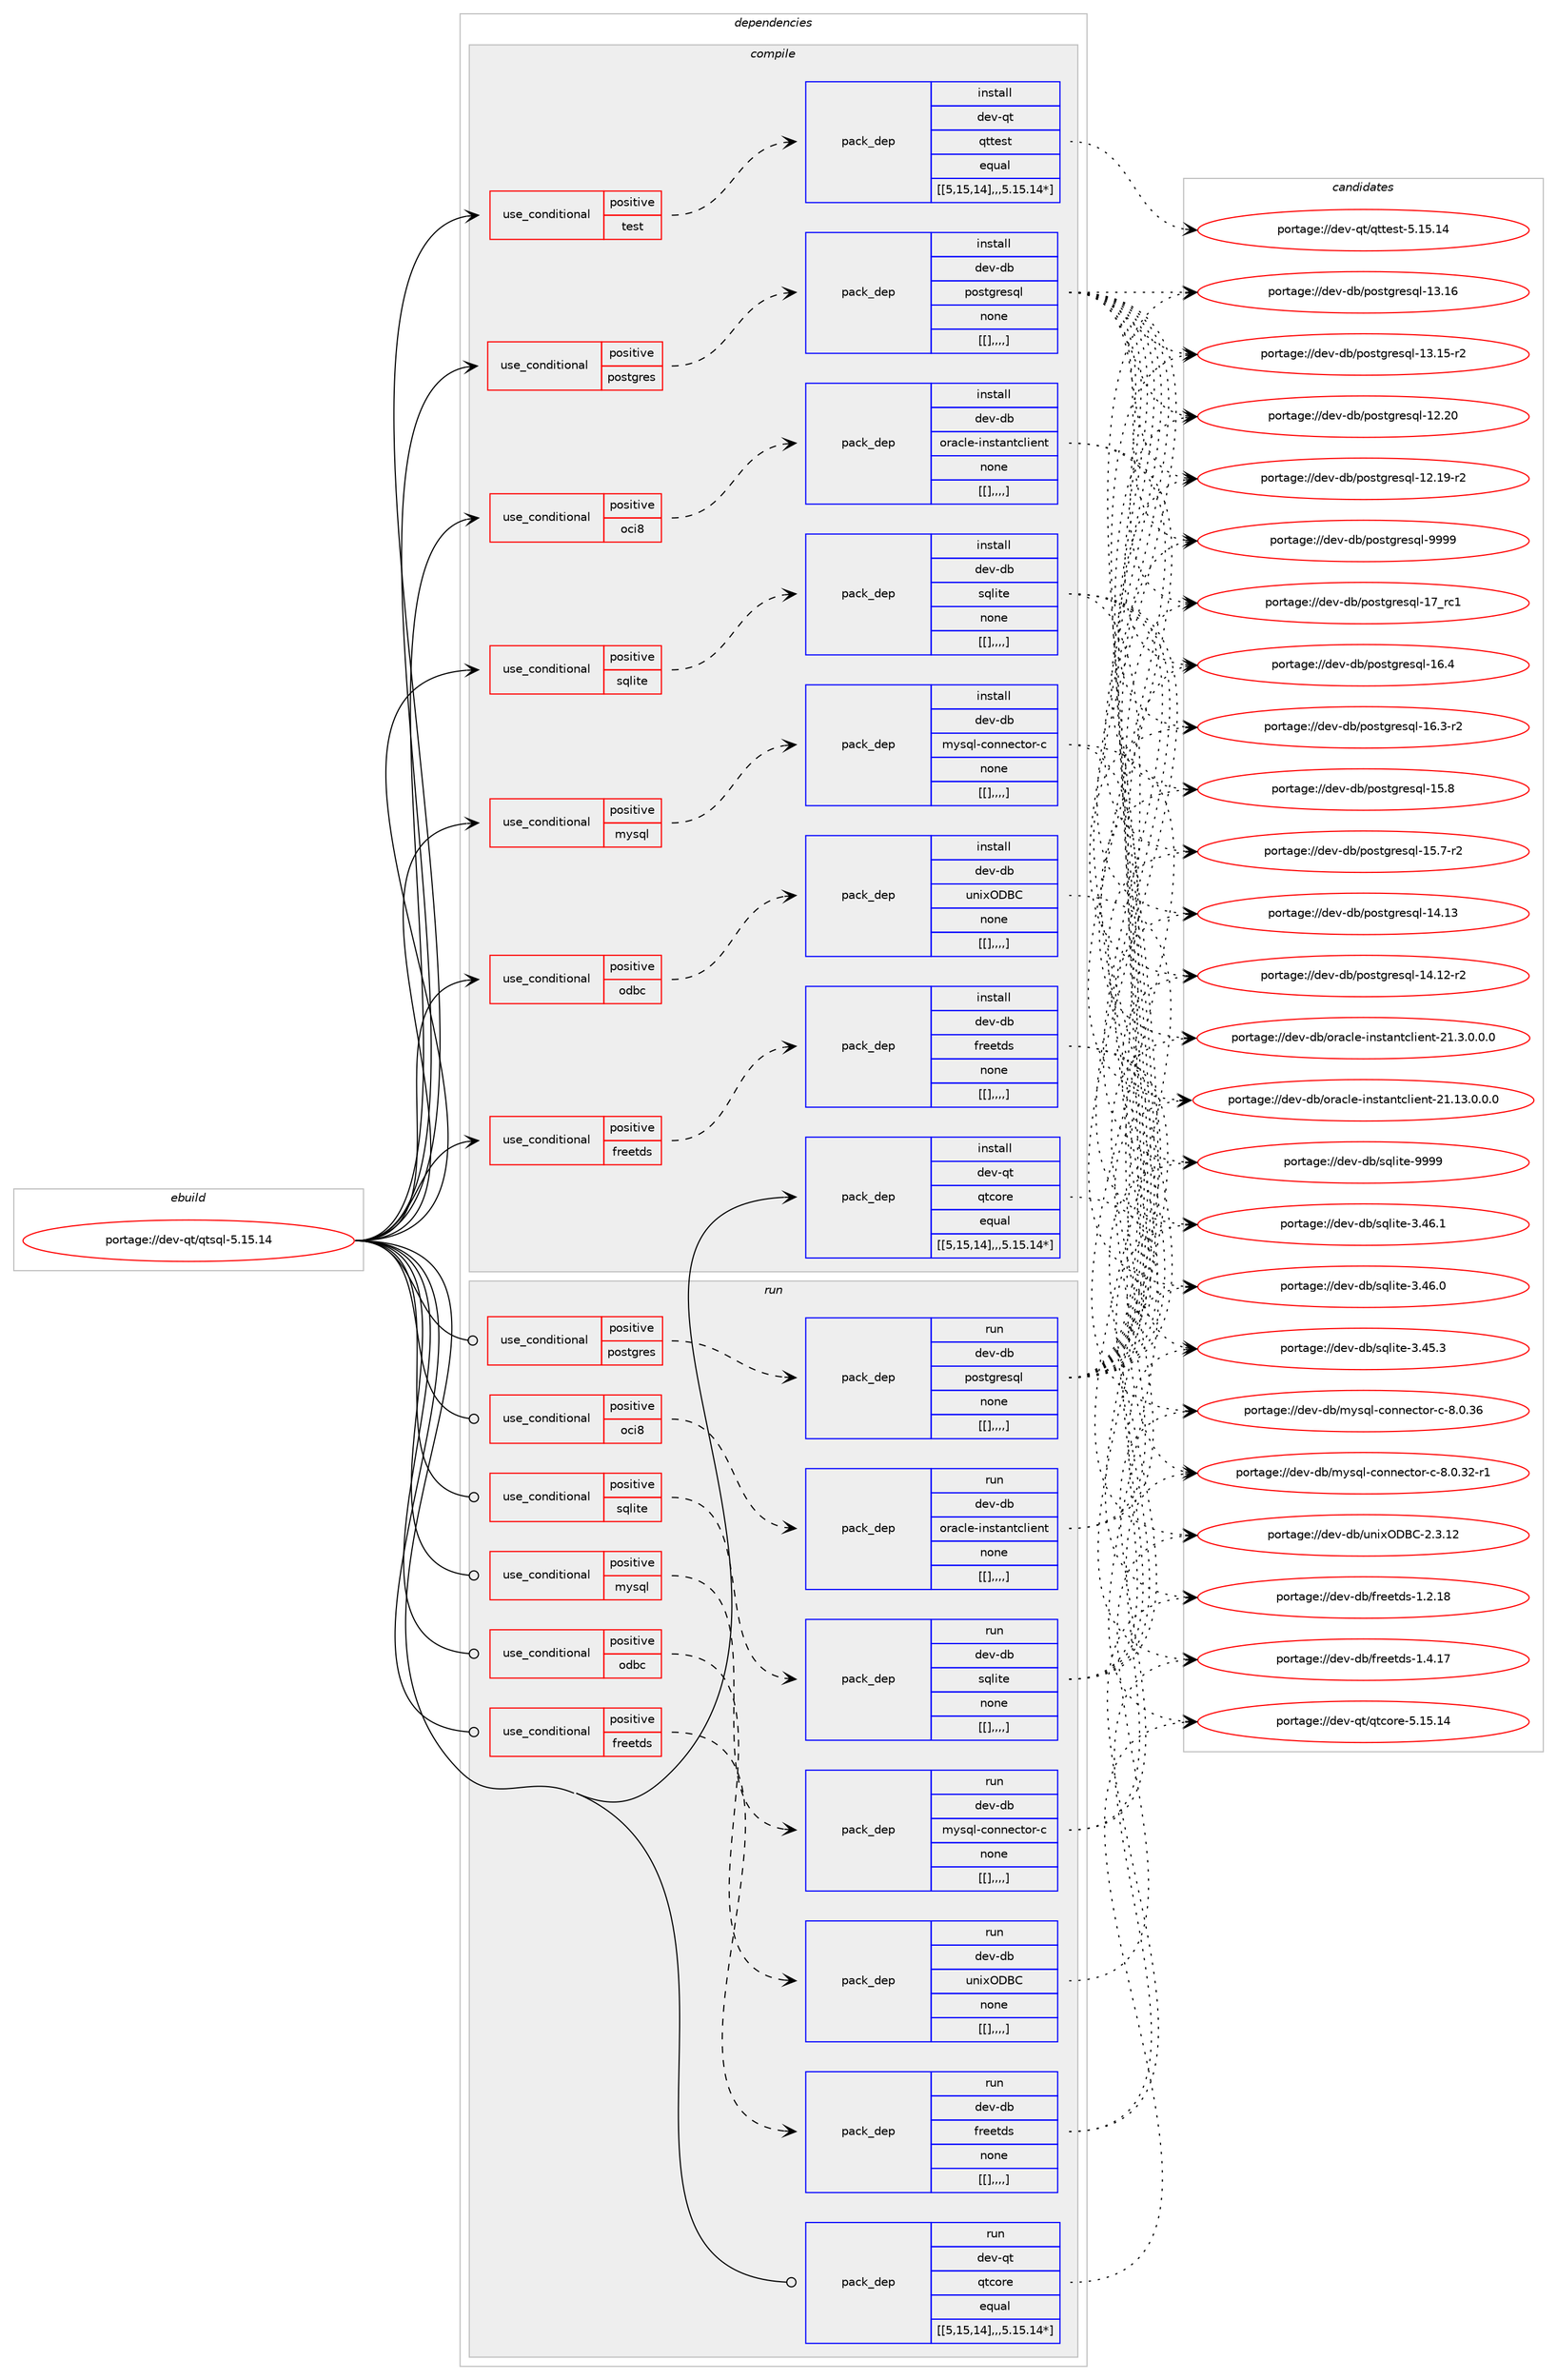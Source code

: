 digraph prolog {

# *************
# Graph options
# *************

newrank=true;
concentrate=true;
compound=true;
graph [rankdir=LR,fontname=Helvetica,fontsize=10,ranksep=1.5];#, ranksep=2.5, nodesep=0.2];
edge  [arrowhead=vee];
node  [fontname=Helvetica,fontsize=10];

# **********
# The ebuild
# **********

subgraph cluster_leftcol {
color=gray;
label=<<i>ebuild</i>>;
id [label="portage://dev-qt/qtsql-5.15.14", color=red, width=4, href="../dev-qt/qtsql-5.15.14.svg"];
}

# ****************
# The dependencies
# ****************

subgraph cluster_midcol {
color=gray;
label=<<i>dependencies</i>>;
subgraph cluster_compile {
fillcolor="#eeeeee";
style=filled;
label=<<i>compile</i>>;
subgraph cond43483 {
dependency173156 [label=<<TABLE BORDER="0" CELLBORDER="1" CELLSPACING="0" CELLPADDING="4"><TR><TD ROWSPAN="3" CELLPADDING="10">use_conditional</TD></TR><TR><TD>positive</TD></TR><TR><TD>freetds</TD></TR></TABLE>>, shape=none, color=red];
subgraph pack128407 {
dependency173157 [label=<<TABLE BORDER="0" CELLBORDER="1" CELLSPACING="0" CELLPADDING="4" WIDTH="220"><TR><TD ROWSPAN="6" CELLPADDING="30">pack_dep</TD></TR><TR><TD WIDTH="110">install</TD></TR><TR><TD>dev-db</TD></TR><TR><TD>freetds</TD></TR><TR><TD>none</TD></TR><TR><TD>[[],,,,]</TD></TR></TABLE>>, shape=none, color=blue];
}
dependency173156:e -> dependency173157:w [weight=20,style="dashed",arrowhead="vee"];
}
id:e -> dependency173156:w [weight=20,style="solid",arrowhead="vee"];
subgraph cond43484 {
dependency173158 [label=<<TABLE BORDER="0" CELLBORDER="1" CELLSPACING="0" CELLPADDING="4"><TR><TD ROWSPAN="3" CELLPADDING="10">use_conditional</TD></TR><TR><TD>positive</TD></TR><TR><TD>mysql</TD></TR></TABLE>>, shape=none, color=red];
subgraph pack128408 {
dependency173159 [label=<<TABLE BORDER="0" CELLBORDER="1" CELLSPACING="0" CELLPADDING="4" WIDTH="220"><TR><TD ROWSPAN="6" CELLPADDING="30">pack_dep</TD></TR><TR><TD WIDTH="110">install</TD></TR><TR><TD>dev-db</TD></TR><TR><TD>mysql-connector-c</TD></TR><TR><TD>none</TD></TR><TR><TD>[[],,,,]</TD></TR></TABLE>>, shape=none, color=blue];
}
dependency173158:e -> dependency173159:w [weight=20,style="dashed",arrowhead="vee"];
}
id:e -> dependency173158:w [weight=20,style="solid",arrowhead="vee"];
subgraph cond43485 {
dependency173160 [label=<<TABLE BORDER="0" CELLBORDER="1" CELLSPACING="0" CELLPADDING="4"><TR><TD ROWSPAN="3" CELLPADDING="10">use_conditional</TD></TR><TR><TD>positive</TD></TR><TR><TD>oci8</TD></TR></TABLE>>, shape=none, color=red];
subgraph pack128409 {
dependency173161 [label=<<TABLE BORDER="0" CELLBORDER="1" CELLSPACING="0" CELLPADDING="4" WIDTH="220"><TR><TD ROWSPAN="6" CELLPADDING="30">pack_dep</TD></TR><TR><TD WIDTH="110">install</TD></TR><TR><TD>dev-db</TD></TR><TR><TD>oracle-instantclient</TD></TR><TR><TD>none</TD></TR><TR><TD>[[],,,,]</TD></TR></TABLE>>, shape=none, color=blue];
}
dependency173160:e -> dependency173161:w [weight=20,style="dashed",arrowhead="vee"];
}
id:e -> dependency173160:w [weight=20,style="solid",arrowhead="vee"];
subgraph cond43486 {
dependency173162 [label=<<TABLE BORDER="0" CELLBORDER="1" CELLSPACING="0" CELLPADDING="4"><TR><TD ROWSPAN="3" CELLPADDING="10">use_conditional</TD></TR><TR><TD>positive</TD></TR><TR><TD>odbc</TD></TR></TABLE>>, shape=none, color=red];
subgraph pack128410 {
dependency173163 [label=<<TABLE BORDER="0" CELLBORDER="1" CELLSPACING="0" CELLPADDING="4" WIDTH="220"><TR><TD ROWSPAN="6" CELLPADDING="30">pack_dep</TD></TR><TR><TD WIDTH="110">install</TD></TR><TR><TD>dev-db</TD></TR><TR><TD>unixODBC</TD></TR><TR><TD>none</TD></TR><TR><TD>[[],,,,]</TD></TR></TABLE>>, shape=none, color=blue];
}
dependency173162:e -> dependency173163:w [weight=20,style="dashed",arrowhead="vee"];
}
id:e -> dependency173162:w [weight=20,style="solid",arrowhead="vee"];
subgraph cond43487 {
dependency173164 [label=<<TABLE BORDER="0" CELLBORDER="1" CELLSPACING="0" CELLPADDING="4"><TR><TD ROWSPAN="3" CELLPADDING="10">use_conditional</TD></TR><TR><TD>positive</TD></TR><TR><TD>postgres</TD></TR></TABLE>>, shape=none, color=red];
subgraph pack128411 {
dependency173165 [label=<<TABLE BORDER="0" CELLBORDER="1" CELLSPACING="0" CELLPADDING="4" WIDTH="220"><TR><TD ROWSPAN="6" CELLPADDING="30">pack_dep</TD></TR><TR><TD WIDTH="110">install</TD></TR><TR><TD>dev-db</TD></TR><TR><TD>postgresql</TD></TR><TR><TD>none</TD></TR><TR><TD>[[],,,,]</TD></TR></TABLE>>, shape=none, color=blue];
}
dependency173164:e -> dependency173165:w [weight=20,style="dashed",arrowhead="vee"];
}
id:e -> dependency173164:w [weight=20,style="solid",arrowhead="vee"];
subgraph cond43488 {
dependency173166 [label=<<TABLE BORDER="0" CELLBORDER="1" CELLSPACING="0" CELLPADDING="4"><TR><TD ROWSPAN="3" CELLPADDING="10">use_conditional</TD></TR><TR><TD>positive</TD></TR><TR><TD>sqlite</TD></TR></TABLE>>, shape=none, color=red];
subgraph pack128412 {
dependency173167 [label=<<TABLE BORDER="0" CELLBORDER="1" CELLSPACING="0" CELLPADDING="4" WIDTH="220"><TR><TD ROWSPAN="6" CELLPADDING="30">pack_dep</TD></TR><TR><TD WIDTH="110">install</TD></TR><TR><TD>dev-db</TD></TR><TR><TD>sqlite</TD></TR><TR><TD>none</TD></TR><TR><TD>[[],,,,]</TD></TR></TABLE>>, shape=none, color=blue];
}
dependency173166:e -> dependency173167:w [weight=20,style="dashed",arrowhead="vee"];
}
id:e -> dependency173166:w [weight=20,style="solid",arrowhead="vee"];
subgraph cond43489 {
dependency173168 [label=<<TABLE BORDER="0" CELLBORDER="1" CELLSPACING="0" CELLPADDING="4"><TR><TD ROWSPAN="3" CELLPADDING="10">use_conditional</TD></TR><TR><TD>positive</TD></TR><TR><TD>test</TD></TR></TABLE>>, shape=none, color=red];
subgraph pack128413 {
dependency173169 [label=<<TABLE BORDER="0" CELLBORDER="1" CELLSPACING="0" CELLPADDING="4" WIDTH="220"><TR><TD ROWSPAN="6" CELLPADDING="30">pack_dep</TD></TR><TR><TD WIDTH="110">install</TD></TR><TR><TD>dev-qt</TD></TR><TR><TD>qttest</TD></TR><TR><TD>equal</TD></TR><TR><TD>[[5,15,14],,,5.15.14*]</TD></TR></TABLE>>, shape=none, color=blue];
}
dependency173168:e -> dependency173169:w [weight=20,style="dashed",arrowhead="vee"];
}
id:e -> dependency173168:w [weight=20,style="solid",arrowhead="vee"];
subgraph pack128414 {
dependency173170 [label=<<TABLE BORDER="0" CELLBORDER="1" CELLSPACING="0" CELLPADDING="4" WIDTH="220"><TR><TD ROWSPAN="6" CELLPADDING="30">pack_dep</TD></TR><TR><TD WIDTH="110">install</TD></TR><TR><TD>dev-qt</TD></TR><TR><TD>qtcore</TD></TR><TR><TD>equal</TD></TR><TR><TD>[[5,15,14],,,5.15.14*]</TD></TR></TABLE>>, shape=none, color=blue];
}
id:e -> dependency173170:w [weight=20,style="solid",arrowhead="vee"];
}
subgraph cluster_compileandrun {
fillcolor="#eeeeee";
style=filled;
label=<<i>compile and run</i>>;
}
subgraph cluster_run {
fillcolor="#eeeeee";
style=filled;
label=<<i>run</i>>;
subgraph cond43490 {
dependency173171 [label=<<TABLE BORDER="0" CELLBORDER="1" CELLSPACING="0" CELLPADDING="4"><TR><TD ROWSPAN="3" CELLPADDING="10">use_conditional</TD></TR><TR><TD>positive</TD></TR><TR><TD>freetds</TD></TR></TABLE>>, shape=none, color=red];
subgraph pack128415 {
dependency173172 [label=<<TABLE BORDER="0" CELLBORDER="1" CELLSPACING="0" CELLPADDING="4" WIDTH="220"><TR><TD ROWSPAN="6" CELLPADDING="30">pack_dep</TD></TR><TR><TD WIDTH="110">run</TD></TR><TR><TD>dev-db</TD></TR><TR><TD>freetds</TD></TR><TR><TD>none</TD></TR><TR><TD>[[],,,,]</TD></TR></TABLE>>, shape=none, color=blue];
}
dependency173171:e -> dependency173172:w [weight=20,style="dashed",arrowhead="vee"];
}
id:e -> dependency173171:w [weight=20,style="solid",arrowhead="odot"];
subgraph cond43491 {
dependency173173 [label=<<TABLE BORDER="0" CELLBORDER="1" CELLSPACING="0" CELLPADDING="4"><TR><TD ROWSPAN="3" CELLPADDING="10">use_conditional</TD></TR><TR><TD>positive</TD></TR><TR><TD>mysql</TD></TR></TABLE>>, shape=none, color=red];
subgraph pack128416 {
dependency173174 [label=<<TABLE BORDER="0" CELLBORDER="1" CELLSPACING="0" CELLPADDING="4" WIDTH="220"><TR><TD ROWSPAN="6" CELLPADDING="30">pack_dep</TD></TR><TR><TD WIDTH="110">run</TD></TR><TR><TD>dev-db</TD></TR><TR><TD>mysql-connector-c</TD></TR><TR><TD>none</TD></TR><TR><TD>[[],,,,]</TD></TR></TABLE>>, shape=none, color=blue];
}
dependency173173:e -> dependency173174:w [weight=20,style="dashed",arrowhead="vee"];
}
id:e -> dependency173173:w [weight=20,style="solid",arrowhead="odot"];
subgraph cond43492 {
dependency173175 [label=<<TABLE BORDER="0" CELLBORDER="1" CELLSPACING="0" CELLPADDING="4"><TR><TD ROWSPAN="3" CELLPADDING="10">use_conditional</TD></TR><TR><TD>positive</TD></TR><TR><TD>oci8</TD></TR></TABLE>>, shape=none, color=red];
subgraph pack128417 {
dependency173176 [label=<<TABLE BORDER="0" CELLBORDER="1" CELLSPACING="0" CELLPADDING="4" WIDTH="220"><TR><TD ROWSPAN="6" CELLPADDING="30">pack_dep</TD></TR><TR><TD WIDTH="110">run</TD></TR><TR><TD>dev-db</TD></TR><TR><TD>oracle-instantclient</TD></TR><TR><TD>none</TD></TR><TR><TD>[[],,,,]</TD></TR></TABLE>>, shape=none, color=blue];
}
dependency173175:e -> dependency173176:w [weight=20,style="dashed",arrowhead="vee"];
}
id:e -> dependency173175:w [weight=20,style="solid",arrowhead="odot"];
subgraph cond43493 {
dependency173177 [label=<<TABLE BORDER="0" CELLBORDER="1" CELLSPACING="0" CELLPADDING="4"><TR><TD ROWSPAN="3" CELLPADDING="10">use_conditional</TD></TR><TR><TD>positive</TD></TR><TR><TD>odbc</TD></TR></TABLE>>, shape=none, color=red];
subgraph pack128418 {
dependency173178 [label=<<TABLE BORDER="0" CELLBORDER="1" CELLSPACING="0" CELLPADDING="4" WIDTH="220"><TR><TD ROWSPAN="6" CELLPADDING="30">pack_dep</TD></TR><TR><TD WIDTH="110">run</TD></TR><TR><TD>dev-db</TD></TR><TR><TD>unixODBC</TD></TR><TR><TD>none</TD></TR><TR><TD>[[],,,,]</TD></TR></TABLE>>, shape=none, color=blue];
}
dependency173177:e -> dependency173178:w [weight=20,style="dashed",arrowhead="vee"];
}
id:e -> dependency173177:w [weight=20,style="solid",arrowhead="odot"];
subgraph cond43494 {
dependency173179 [label=<<TABLE BORDER="0" CELLBORDER="1" CELLSPACING="0" CELLPADDING="4"><TR><TD ROWSPAN="3" CELLPADDING="10">use_conditional</TD></TR><TR><TD>positive</TD></TR><TR><TD>postgres</TD></TR></TABLE>>, shape=none, color=red];
subgraph pack128419 {
dependency173180 [label=<<TABLE BORDER="0" CELLBORDER="1" CELLSPACING="0" CELLPADDING="4" WIDTH="220"><TR><TD ROWSPAN="6" CELLPADDING="30">pack_dep</TD></TR><TR><TD WIDTH="110">run</TD></TR><TR><TD>dev-db</TD></TR><TR><TD>postgresql</TD></TR><TR><TD>none</TD></TR><TR><TD>[[],,,,]</TD></TR></TABLE>>, shape=none, color=blue];
}
dependency173179:e -> dependency173180:w [weight=20,style="dashed",arrowhead="vee"];
}
id:e -> dependency173179:w [weight=20,style="solid",arrowhead="odot"];
subgraph cond43495 {
dependency173181 [label=<<TABLE BORDER="0" CELLBORDER="1" CELLSPACING="0" CELLPADDING="4"><TR><TD ROWSPAN="3" CELLPADDING="10">use_conditional</TD></TR><TR><TD>positive</TD></TR><TR><TD>sqlite</TD></TR></TABLE>>, shape=none, color=red];
subgraph pack128420 {
dependency173182 [label=<<TABLE BORDER="0" CELLBORDER="1" CELLSPACING="0" CELLPADDING="4" WIDTH="220"><TR><TD ROWSPAN="6" CELLPADDING="30">pack_dep</TD></TR><TR><TD WIDTH="110">run</TD></TR><TR><TD>dev-db</TD></TR><TR><TD>sqlite</TD></TR><TR><TD>none</TD></TR><TR><TD>[[],,,,]</TD></TR></TABLE>>, shape=none, color=blue];
}
dependency173181:e -> dependency173182:w [weight=20,style="dashed",arrowhead="vee"];
}
id:e -> dependency173181:w [weight=20,style="solid",arrowhead="odot"];
subgraph pack128421 {
dependency173183 [label=<<TABLE BORDER="0" CELLBORDER="1" CELLSPACING="0" CELLPADDING="4" WIDTH="220"><TR><TD ROWSPAN="6" CELLPADDING="30">pack_dep</TD></TR><TR><TD WIDTH="110">run</TD></TR><TR><TD>dev-qt</TD></TR><TR><TD>qtcore</TD></TR><TR><TD>equal</TD></TR><TR><TD>[[5,15,14],,,5.15.14*]</TD></TR></TABLE>>, shape=none, color=blue];
}
id:e -> dependency173183:w [weight=20,style="solid",arrowhead="odot"];
}
}

# **************
# The candidates
# **************

subgraph cluster_choices {
rank=same;
color=gray;
label=<<i>candidates</i>>;

subgraph choice128407 {
color=black;
nodesep=1;
choice10010111845100984710211410110111610011545494652464955 [label="portage://dev-db/freetds-1.4.17", color=red, width=4,href="../dev-db/freetds-1.4.17.svg"];
choice10010111845100984710211410110111610011545494650464956 [label="portage://dev-db/freetds-1.2.18", color=red, width=4,href="../dev-db/freetds-1.2.18.svg"];
dependency173157:e -> choice10010111845100984710211410110111610011545494652464955:w [style=dotted,weight="100"];
dependency173157:e -> choice10010111845100984710211410110111610011545494650464956:w [style=dotted,weight="100"];
}
subgraph choice128408 {
color=black;
nodesep=1;
choice100101118451009847109121115113108459911111011010199116111114459945564648465154 [label="portage://dev-db/mysql-connector-c-8.0.36", color=red, width=4,href="../dev-db/mysql-connector-c-8.0.36.svg"];
choice1001011184510098471091211151131084599111110110101991161111144599455646484651504511449 [label="portage://dev-db/mysql-connector-c-8.0.32-r1", color=red, width=4,href="../dev-db/mysql-connector-c-8.0.32-r1.svg"];
dependency173159:e -> choice100101118451009847109121115113108459911111011010199116111114459945564648465154:w [style=dotted,weight="100"];
dependency173159:e -> choice1001011184510098471091211151131084599111110110101991161111144599455646484651504511449:w [style=dotted,weight="100"];
}
subgraph choice128409 {
color=black;
nodesep=1;
choice1001011184510098471111149799108101451051101151169711011699108105101110116455049464951464846484648 [label="portage://dev-db/oracle-instantclient-21.13.0.0.0", color=red, width=4,href="../dev-db/oracle-instantclient-21.13.0.0.0.svg"];
choice10010111845100984711111497991081014510511011511697110116991081051011101164550494651464846484648 [label="portage://dev-db/oracle-instantclient-21.3.0.0.0", color=red, width=4,href="../dev-db/oracle-instantclient-21.3.0.0.0.svg"];
dependency173161:e -> choice1001011184510098471111149799108101451051101151169711011699108105101110116455049464951464846484648:w [style=dotted,weight="100"];
dependency173161:e -> choice10010111845100984711111497991081014510511011511697110116991081051011101164550494651464846484648:w [style=dotted,weight="100"];
}
subgraph choice128410 {
color=black;
nodesep=1;
choice1001011184510098471171101051207968666745504651464950 [label="portage://dev-db/unixODBC-2.3.12", color=red, width=4,href="../dev-db/unixODBC-2.3.12.svg"];
dependency173163:e -> choice1001011184510098471171101051207968666745504651464950:w [style=dotted,weight="100"];
}
subgraph choice128411 {
color=black;
nodesep=1;
choice1001011184510098471121111151161031141011151131084557575757 [label="portage://dev-db/postgresql-9999", color=red, width=4,href="../dev-db/postgresql-9999.svg"];
choice100101118451009847112111115116103114101115113108454955951149949 [label="portage://dev-db/postgresql-17_rc1", color=red, width=4,href="../dev-db/postgresql-17_rc1.svg"];
choice1001011184510098471121111151161031141011151131084549544652 [label="portage://dev-db/postgresql-16.4", color=red, width=4,href="../dev-db/postgresql-16.4.svg"];
choice10010111845100984711211111511610311410111511310845495446514511450 [label="portage://dev-db/postgresql-16.3-r2", color=red, width=4,href="../dev-db/postgresql-16.3-r2.svg"];
choice1001011184510098471121111151161031141011151131084549534656 [label="portage://dev-db/postgresql-15.8", color=red, width=4,href="../dev-db/postgresql-15.8.svg"];
choice10010111845100984711211111511610311410111511310845495346554511450 [label="portage://dev-db/postgresql-15.7-r2", color=red, width=4,href="../dev-db/postgresql-15.7-r2.svg"];
choice100101118451009847112111115116103114101115113108454952464951 [label="portage://dev-db/postgresql-14.13", color=red, width=4,href="../dev-db/postgresql-14.13.svg"];
choice1001011184510098471121111151161031141011151131084549524649504511450 [label="portage://dev-db/postgresql-14.12-r2", color=red, width=4,href="../dev-db/postgresql-14.12-r2.svg"];
choice100101118451009847112111115116103114101115113108454951464954 [label="portage://dev-db/postgresql-13.16", color=red, width=4,href="../dev-db/postgresql-13.16.svg"];
choice1001011184510098471121111151161031141011151131084549514649534511450 [label="portage://dev-db/postgresql-13.15-r2", color=red, width=4,href="../dev-db/postgresql-13.15-r2.svg"];
choice100101118451009847112111115116103114101115113108454950465048 [label="portage://dev-db/postgresql-12.20", color=red, width=4,href="../dev-db/postgresql-12.20.svg"];
choice1001011184510098471121111151161031141011151131084549504649574511450 [label="portage://dev-db/postgresql-12.19-r2", color=red, width=4,href="../dev-db/postgresql-12.19-r2.svg"];
dependency173165:e -> choice1001011184510098471121111151161031141011151131084557575757:w [style=dotted,weight="100"];
dependency173165:e -> choice100101118451009847112111115116103114101115113108454955951149949:w [style=dotted,weight="100"];
dependency173165:e -> choice1001011184510098471121111151161031141011151131084549544652:w [style=dotted,weight="100"];
dependency173165:e -> choice10010111845100984711211111511610311410111511310845495446514511450:w [style=dotted,weight="100"];
dependency173165:e -> choice1001011184510098471121111151161031141011151131084549534656:w [style=dotted,weight="100"];
dependency173165:e -> choice10010111845100984711211111511610311410111511310845495346554511450:w [style=dotted,weight="100"];
dependency173165:e -> choice100101118451009847112111115116103114101115113108454952464951:w [style=dotted,weight="100"];
dependency173165:e -> choice1001011184510098471121111151161031141011151131084549524649504511450:w [style=dotted,weight="100"];
dependency173165:e -> choice100101118451009847112111115116103114101115113108454951464954:w [style=dotted,weight="100"];
dependency173165:e -> choice1001011184510098471121111151161031141011151131084549514649534511450:w [style=dotted,weight="100"];
dependency173165:e -> choice100101118451009847112111115116103114101115113108454950465048:w [style=dotted,weight="100"];
dependency173165:e -> choice1001011184510098471121111151161031141011151131084549504649574511450:w [style=dotted,weight="100"];
}
subgraph choice128412 {
color=black;
nodesep=1;
choice1001011184510098471151131081051161014557575757 [label="portage://dev-db/sqlite-9999", color=red, width=4,href="../dev-db/sqlite-9999.svg"];
choice10010111845100984711511310810511610145514652544649 [label="portage://dev-db/sqlite-3.46.1", color=red, width=4,href="../dev-db/sqlite-3.46.1.svg"];
choice10010111845100984711511310810511610145514652544648 [label="portage://dev-db/sqlite-3.46.0", color=red, width=4,href="../dev-db/sqlite-3.46.0.svg"];
choice10010111845100984711511310810511610145514652534651 [label="portage://dev-db/sqlite-3.45.3", color=red, width=4,href="../dev-db/sqlite-3.45.3.svg"];
dependency173167:e -> choice1001011184510098471151131081051161014557575757:w [style=dotted,weight="100"];
dependency173167:e -> choice10010111845100984711511310810511610145514652544649:w [style=dotted,weight="100"];
dependency173167:e -> choice10010111845100984711511310810511610145514652544648:w [style=dotted,weight="100"];
dependency173167:e -> choice10010111845100984711511310810511610145514652534651:w [style=dotted,weight="100"];
}
subgraph choice128413 {
color=black;
nodesep=1;
choice10010111845113116471131161161011151164553464953464952 [label="portage://dev-qt/qttest-5.15.14", color=red, width=4,href="../dev-qt/qttest-5.15.14.svg"];
dependency173169:e -> choice10010111845113116471131161161011151164553464953464952:w [style=dotted,weight="100"];
}
subgraph choice128414 {
color=black;
nodesep=1;
choice1001011184511311647113116991111141014553464953464952 [label="portage://dev-qt/qtcore-5.15.14", color=red, width=4,href="../dev-qt/qtcore-5.15.14.svg"];
dependency173170:e -> choice1001011184511311647113116991111141014553464953464952:w [style=dotted,weight="100"];
}
subgraph choice128415 {
color=black;
nodesep=1;
choice10010111845100984710211410110111610011545494652464955 [label="portage://dev-db/freetds-1.4.17", color=red, width=4,href="../dev-db/freetds-1.4.17.svg"];
choice10010111845100984710211410110111610011545494650464956 [label="portage://dev-db/freetds-1.2.18", color=red, width=4,href="../dev-db/freetds-1.2.18.svg"];
dependency173172:e -> choice10010111845100984710211410110111610011545494652464955:w [style=dotted,weight="100"];
dependency173172:e -> choice10010111845100984710211410110111610011545494650464956:w [style=dotted,weight="100"];
}
subgraph choice128416 {
color=black;
nodesep=1;
choice100101118451009847109121115113108459911111011010199116111114459945564648465154 [label="portage://dev-db/mysql-connector-c-8.0.36", color=red, width=4,href="../dev-db/mysql-connector-c-8.0.36.svg"];
choice1001011184510098471091211151131084599111110110101991161111144599455646484651504511449 [label="portage://dev-db/mysql-connector-c-8.0.32-r1", color=red, width=4,href="../dev-db/mysql-connector-c-8.0.32-r1.svg"];
dependency173174:e -> choice100101118451009847109121115113108459911111011010199116111114459945564648465154:w [style=dotted,weight="100"];
dependency173174:e -> choice1001011184510098471091211151131084599111110110101991161111144599455646484651504511449:w [style=dotted,weight="100"];
}
subgraph choice128417 {
color=black;
nodesep=1;
choice1001011184510098471111149799108101451051101151169711011699108105101110116455049464951464846484648 [label="portage://dev-db/oracle-instantclient-21.13.0.0.0", color=red, width=4,href="../dev-db/oracle-instantclient-21.13.0.0.0.svg"];
choice10010111845100984711111497991081014510511011511697110116991081051011101164550494651464846484648 [label="portage://dev-db/oracle-instantclient-21.3.0.0.0", color=red, width=4,href="../dev-db/oracle-instantclient-21.3.0.0.0.svg"];
dependency173176:e -> choice1001011184510098471111149799108101451051101151169711011699108105101110116455049464951464846484648:w [style=dotted,weight="100"];
dependency173176:e -> choice10010111845100984711111497991081014510511011511697110116991081051011101164550494651464846484648:w [style=dotted,weight="100"];
}
subgraph choice128418 {
color=black;
nodesep=1;
choice1001011184510098471171101051207968666745504651464950 [label="portage://dev-db/unixODBC-2.3.12", color=red, width=4,href="../dev-db/unixODBC-2.3.12.svg"];
dependency173178:e -> choice1001011184510098471171101051207968666745504651464950:w [style=dotted,weight="100"];
}
subgraph choice128419 {
color=black;
nodesep=1;
choice1001011184510098471121111151161031141011151131084557575757 [label="portage://dev-db/postgresql-9999", color=red, width=4,href="../dev-db/postgresql-9999.svg"];
choice100101118451009847112111115116103114101115113108454955951149949 [label="portage://dev-db/postgresql-17_rc1", color=red, width=4,href="../dev-db/postgresql-17_rc1.svg"];
choice1001011184510098471121111151161031141011151131084549544652 [label="portage://dev-db/postgresql-16.4", color=red, width=4,href="../dev-db/postgresql-16.4.svg"];
choice10010111845100984711211111511610311410111511310845495446514511450 [label="portage://dev-db/postgresql-16.3-r2", color=red, width=4,href="../dev-db/postgresql-16.3-r2.svg"];
choice1001011184510098471121111151161031141011151131084549534656 [label="portage://dev-db/postgresql-15.8", color=red, width=4,href="../dev-db/postgresql-15.8.svg"];
choice10010111845100984711211111511610311410111511310845495346554511450 [label="portage://dev-db/postgresql-15.7-r2", color=red, width=4,href="../dev-db/postgresql-15.7-r2.svg"];
choice100101118451009847112111115116103114101115113108454952464951 [label="portage://dev-db/postgresql-14.13", color=red, width=4,href="../dev-db/postgresql-14.13.svg"];
choice1001011184510098471121111151161031141011151131084549524649504511450 [label="portage://dev-db/postgresql-14.12-r2", color=red, width=4,href="../dev-db/postgresql-14.12-r2.svg"];
choice100101118451009847112111115116103114101115113108454951464954 [label="portage://dev-db/postgresql-13.16", color=red, width=4,href="../dev-db/postgresql-13.16.svg"];
choice1001011184510098471121111151161031141011151131084549514649534511450 [label="portage://dev-db/postgresql-13.15-r2", color=red, width=4,href="../dev-db/postgresql-13.15-r2.svg"];
choice100101118451009847112111115116103114101115113108454950465048 [label="portage://dev-db/postgresql-12.20", color=red, width=4,href="../dev-db/postgresql-12.20.svg"];
choice1001011184510098471121111151161031141011151131084549504649574511450 [label="portage://dev-db/postgresql-12.19-r2", color=red, width=4,href="../dev-db/postgresql-12.19-r2.svg"];
dependency173180:e -> choice1001011184510098471121111151161031141011151131084557575757:w [style=dotted,weight="100"];
dependency173180:e -> choice100101118451009847112111115116103114101115113108454955951149949:w [style=dotted,weight="100"];
dependency173180:e -> choice1001011184510098471121111151161031141011151131084549544652:w [style=dotted,weight="100"];
dependency173180:e -> choice10010111845100984711211111511610311410111511310845495446514511450:w [style=dotted,weight="100"];
dependency173180:e -> choice1001011184510098471121111151161031141011151131084549534656:w [style=dotted,weight="100"];
dependency173180:e -> choice10010111845100984711211111511610311410111511310845495346554511450:w [style=dotted,weight="100"];
dependency173180:e -> choice100101118451009847112111115116103114101115113108454952464951:w [style=dotted,weight="100"];
dependency173180:e -> choice1001011184510098471121111151161031141011151131084549524649504511450:w [style=dotted,weight="100"];
dependency173180:e -> choice100101118451009847112111115116103114101115113108454951464954:w [style=dotted,weight="100"];
dependency173180:e -> choice1001011184510098471121111151161031141011151131084549514649534511450:w [style=dotted,weight="100"];
dependency173180:e -> choice100101118451009847112111115116103114101115113108454950465048:w [style=dotted,weight="100"];
dependency173180:e -> choice1001011184510098471121111151161031141011151131084549504649574511450:w [style=dotted,weight="100"];
}
subgraph choice128420 {
color=black;
nodesep=1;
choice1001011184510098471151131081051161014557575757 [label="portage://dev-db/sqlite-9999", color=red, width=4,href="../dev-db/sqlite-9999.svg"];
choice10010111845100984711511310810511610145514652544649 [label="portage://dev-db/sqlite-3.46.1", color=red, width=4,href="../dev-db/sqlite-3.46.1.svg"];
choice10010111845100984711511310810511610145514652544648 [label="portage://dev-db/sqlite-3.46.0", color=red, width=4,href="../dev-db/sqlite-3.46.0.svg"];
choice10010111845100984711511310810511610145514652534651 [label="portage://dev-db/sqlite-3.45.3", color=red, width=4,href="../dev-db/sqlite-3.45.3.svg"];
dependency173182:e -> choice1001011184510098471151131081051161014557575757:w [style=dotted,weight="100"];
dependency173182:e -> choice10010111845100984711511310810511610145514652544649:w [style=dotted,weight="100"];
dependency173182:e -> choice10010111845100984711511310810511610145514652544648:w [style=dotted,weight="100"];
dependency173182:e -> choice10010111845100984711511310810511610145514652534651:w [style=dotted,weight="100"];
}
subgraph choice128421 {
color=black;
nodesep=1;
choice1001011184511311647113116991111141014553464953464952 [label="portage://dev-qt/qtcore-5.15.14", color=red, width=4,href="../dev-qt/qtcore-5.15.14.svg"];
dependency173183:e -> choice1001011184511311647113116991111141014553464953464952:w [style=dotted,weight="100"];
}
}

}
